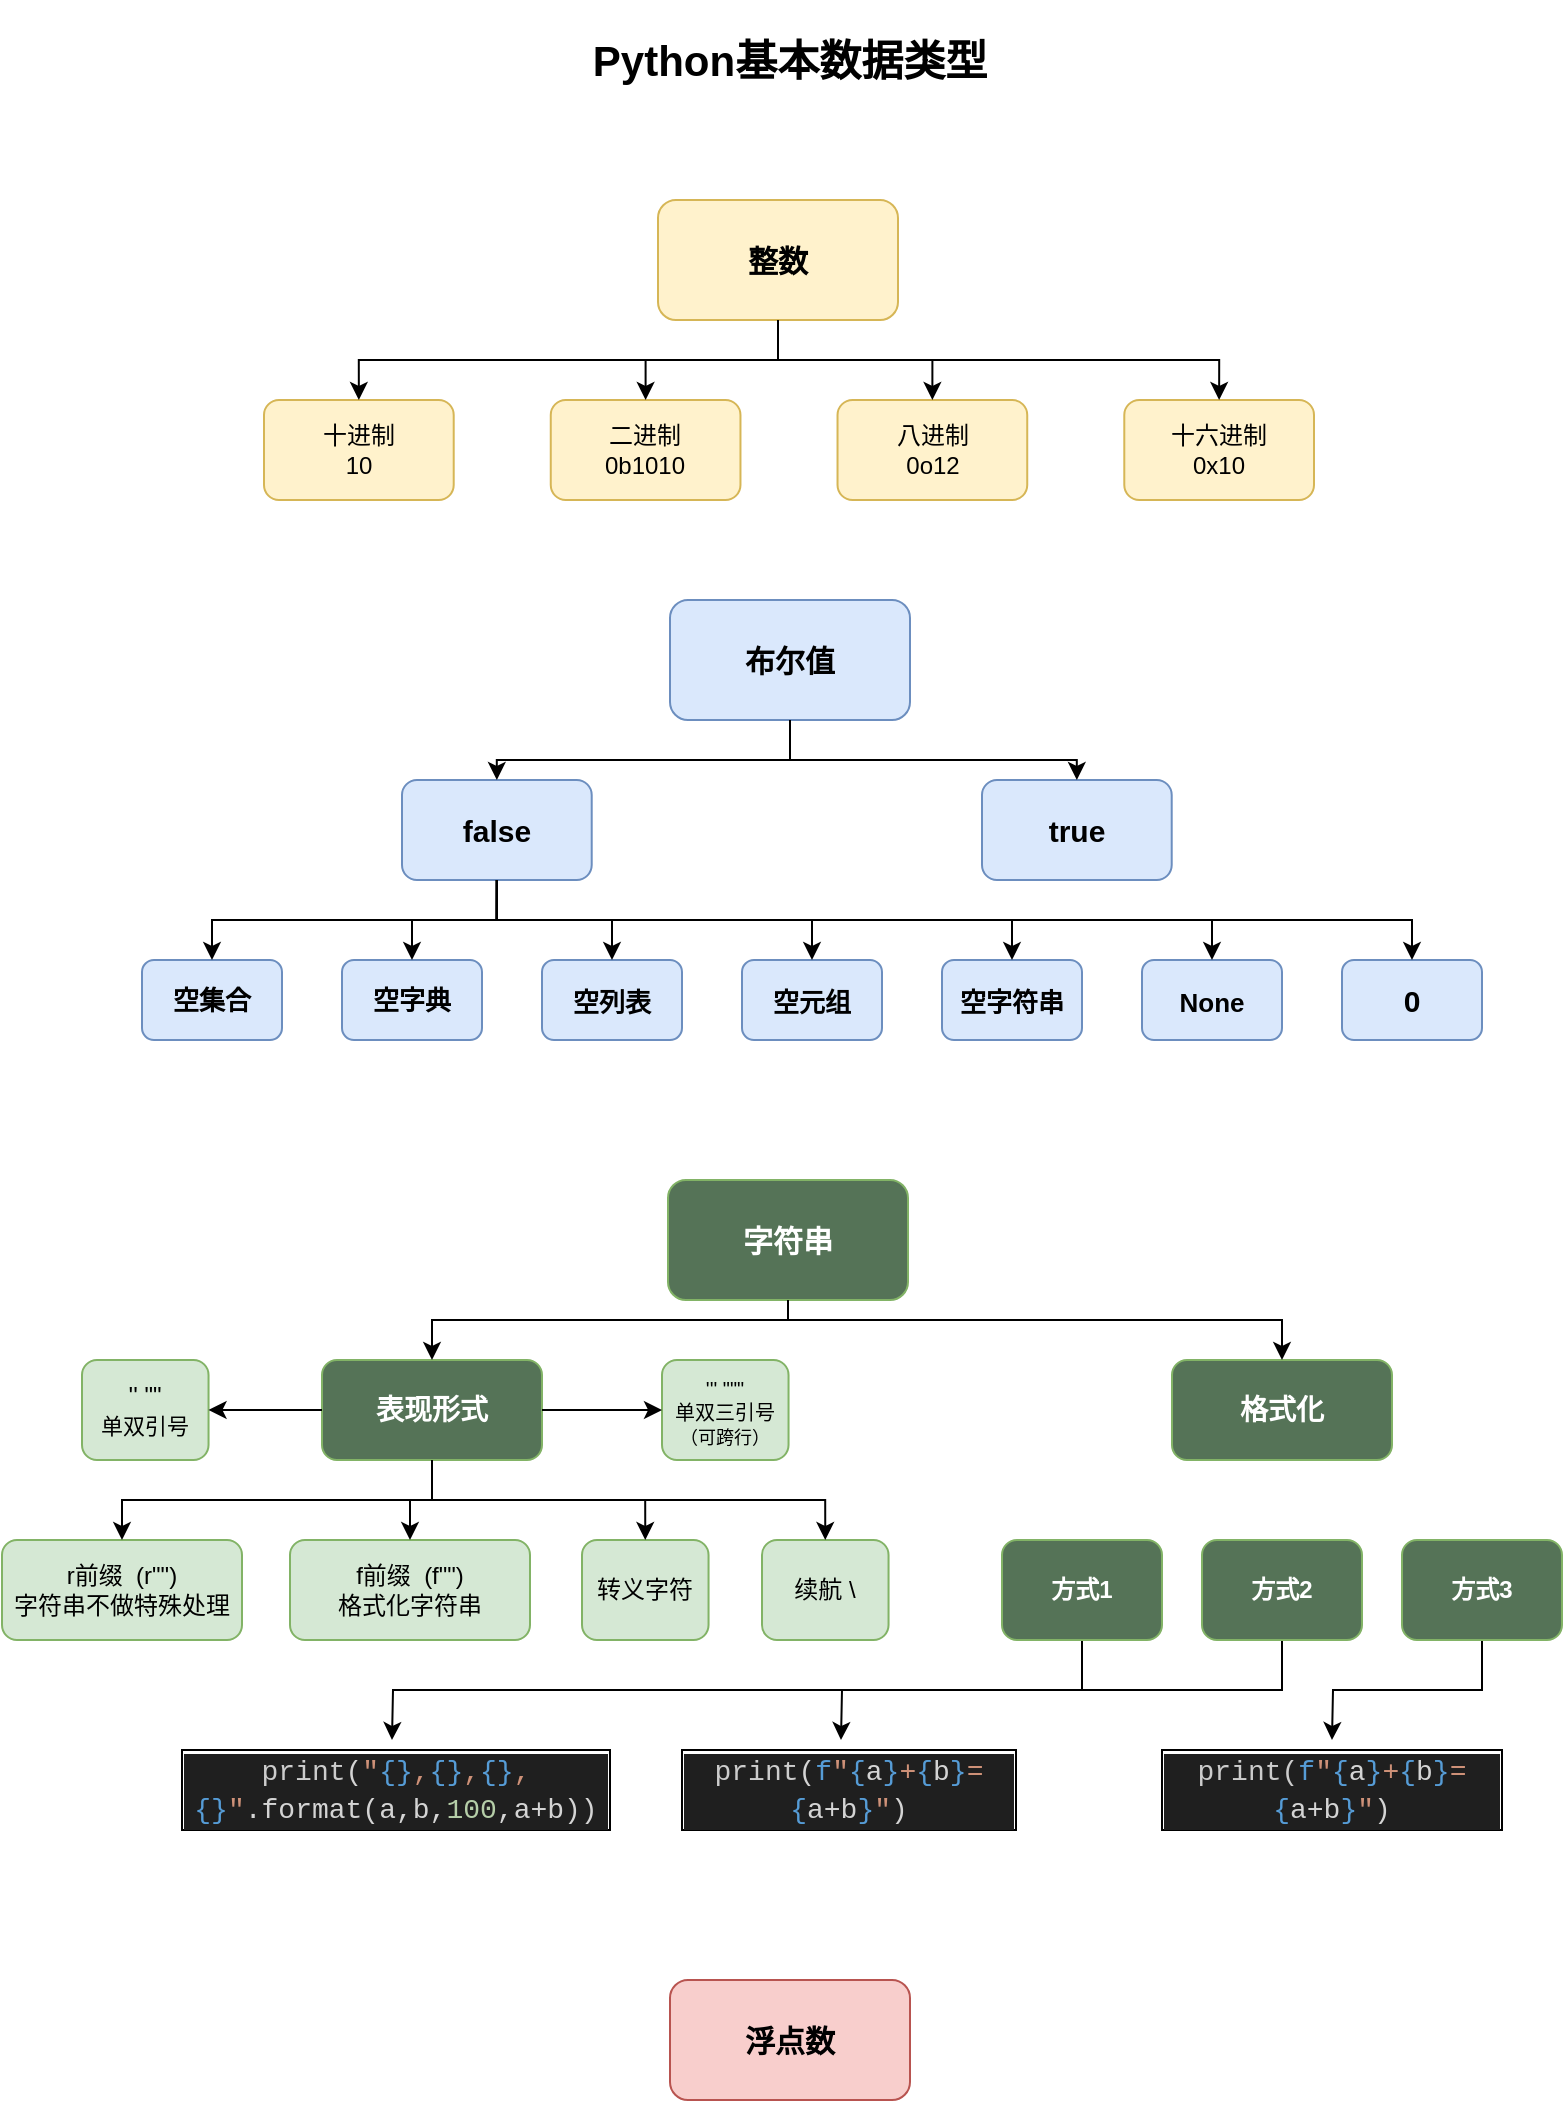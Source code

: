 <mxfile version="22.1.16" type="device">
  <diagram name="第 1 页" id="MHSJaDeuceE217Mt4Ifr">
    <mxGraphModel dx="914" dy="1414" grid="1" gridSize="10" guides="1" tooltips="1" connect="1" arrows="1" fold="1" page="1" pageScale="1" pageWidth="827" pageHeight="1169" math="0" shadow="0">
      <root>
        <mxCell id="0" />
        <mxCell id="1" parent="0" />
        <mxCell id="eBf-w2LDvlw9F7p6FqIL-1" value="Python基本数据类型" style="text;html=1;strokeColor=none;fillColor=none;align=center;verticalAlign=middle;whiteSpace=wrap;rounded=0;fontStyle=1;fontSize=21;spacingLeft=0;" vertex="1" parent="1">
          <mxGeometry x="284" y="30" width="260" height="60" as="geometry" />
        </mxCell>
        <mxCell id="eBf-w2LDvlw9F7p6FqIL-3" value="&lt;b&gt;&lt;font style=&quot;font-size: 15px;&quot;&gt;浮点数&lt;/font&gt;&lt;/b&gt;" style="rounded=1;whiteSpace=wrap;html=1;fillColor=#f8cecc;strokeColor=#b85450;" vertex="1" parent="1">
          <mxGeometry x="354" y="1020" width="120" height="60" as="geometry" />
        </mxCell>
        <mxCell id="eBf-w2LDvlw9F7p6FqIL-18" value="" style="group" vertex="1" connectable="0" parent="1">
          <mxGeometry x="151" y="130" width="525" height="150" as="geometry" />
        </mxCell>
        <mxCell id="eBf-w2LDvlw9F7p6FqIL-2" value="&lt;font size=&quot;1&quot; style=&quot;&quot;&gt;&lt;b style=&quot;font-size: 15px;&quot;&gt;整数&lt;/b&gt;&lt;/font&gt;" style="rounded=1;whiteSpace=wrap;html=1;fillColor=#fff2cc;strokeColor=#d6b656;" vertex="1" parent="eBf-w2LDvlw9F7p6FqIL-18">
          <mxGeometry x="197" width="120" height="60" as="geometry" />
        </mxCell>
        <mxCell id="eBf-w2LDvlw9F7p6FqIL-13" value="" style="group" vertex="1" connectable="0" parent="eBf-w2LDvlw9F7p6FqIL-18">
          <mxGeometry y="100" width="525" height="50" as="geometry" />
        </mxCell>
        <mxCell id="eBf-w2LDvlw9F7p6FqIL-6" value="十进制&lt;br&gt;10" style="rounded=1;whiteSpace=wrap;html=1;fillColor=#fff2cc;strokeColor=#d6b656;" vertex="1" parent="eBf-w2LDvlw9F7p6FqIL-13">
          <mxGeometry width="94.853" height="50" as="geometry" />
        </mxCell>
        <mxCell id="eBf-w2LDvlw9F7p6FqIL-10" value="二进制&lt;br&gt;0b1010" style="rounded=1;whiteSpace=wrap;html=1;fillColor=#fff2cc;strokeColor=#d6b656;" vertex="1" parent="eBf-w2LDvlw9F7p6FqIL-13">
          <mxGeometry x="143.382" width="94.853" height="50" as="geometry" />
        </mxCell>
        <mxCell id="eBf-w2LDvlw9F7p6FqIL-11" value="八进制&lt;br style=&quot;border-color: var(--border-color);&quot;&gt;0o12" style="rounded=1;whiteSpace=wrap;html=1;fillColor=#fff2cc;strokeColor=#d6b656;" vertex="1" parent="eBf-w2LDvlw9F7p6FqIL-13">
          <mxGeometry x="286.765" width="94.853" height="50" as="geometry" />
        </mxCell>
        <mxCell id="eBf-w2LDvlw9F7p6FqIL-12" value="十六进制&lt;br&gt;0x10" style="rounded=1;whiteSpace=wrap;html=1;fillColor=#fff2cc;strokeColor=#d6b656;" vertex="1" parent="eBf-w2LDvlw9F7p6FqIL-13">
          <mxGeometry x="430.147" width="94.853" height="50" as="geometry" />
        </mxCell>
        <mxCell id="eBf-w2LDvlw9F7p6FqIL-14" style="edgeStyle=orthogonalEdgeStyle;rounded=0;orthogonalLoop=1;jettySize=auto;html=1;exitX=0.5;exitY=1;exitDx=0;exitDy=0;entryX=0.5;entryY=0;entryDx=0;entryDy=0;" edge="1" parent="eBf-w2LDvlw9F7p6FqIL-18" source="eBf-w2LDvlw9F7p6FqIL-2" target="eBf-w2LDvlw9F7p6FqIL-6">
          <mxGeometry relative="1" as="geometry" />
        </mxCell>
        <mxCell id="eBf-w2LDvlw9F7p6FqIL-15" style="edgeStyle=orthogonalEdgeStyle;rounded=0;orthogonalLoop=1;jettySize=auto;html=1;exitX=0.5;exitY=1;exitDx=0;exitDy=0;entryX=0.5;entryY=0;entryDx=0;entryDy=0;" edge="1" parent="eBf-w2LDvlw9F7p6FqIL-18" source="eBf-w2LDvlw9F7p6FqIL-2" target="eBf-w2LDvlw9F7p6FqIL-10">
          <mxGeometry relative="1" as="geometry" />
        </mxCell>
        <mxCell id="eBf-w2LDvlw9F7p6FqIL-16" style="edgeStyle=orthogonalEdgeStyle;rounded=0;orthogonalLoop=1;jettySize=auto;html=1;exitX=0.5;exitY=1;exitDx=0;exitDy=0;entryX=0.5;entryY=0;entryDx=0;entryDy=0;" edge="1" parent="eBf-w2LDvlw9F7p6FqIL-18" source="eBf-w2LDvlw9F7p6FqIL-2" target="eBf-w2LDvlw9F7p6FqIL-11">
          <mxGeometry relative="1" as="geometry" />
        </mxCell>
        <mxCell id="eBf-w2LDvlw9F7p6FqIL-17" style="edgeStyle=orthogonalEdgeStyle;rounded=0;orthogonalLoop=1;jettySize=auto;html=1;exitX=0.5;exitY=1;exitDx=0;exitDy=0;entryX=0.5;entryY=0;entryDx=0;entryDy=0;" edge="1" parent="eBf-w2LDvlw9F7p6FqIL-18" source="eBf-w2LDvlw9F7p6FqIL-2" target="eBf-w2LDvlw9F7p6FqIL-12">
          <mxGeometry relative="1" as="geometry" />
        </mxCell>
        <mxCell id="eBf-w2LDvlw9F7p6FqIL-38" value="" style="group" vertex="1" connectable="0" parent="1">
          <mxGeometry x="90" y="330" width="670" height="220" as="geometry" />
        </mxCell>
        <mxCell id="eBf-w2LDvlw9F7p6FqIL-5" value="&lt;b&gt;&lt;font style=&quot;font-size: 15px;&quot;&gt;布尔值&lt;/font&gt;&lt;/b&gt;" style="rounded=1;whiteSpace=wrap;html=1;fillColor=#dae8fc;strokeColor=#6c8ebf;" vertex="1" parent="eBf-w2LDvlw9F7p6FqIL-38">
          <mxGeometry x="264" width="120" height="60" as="geometry" />
        </mxCell>
        <mxCell id="eBf-w2LDvlw9F7p6FqIL-20" value="false" style="rounded=1;whiteSpace=wrap;html=1;fillColor=#dae8fc;strokeColor=#6c8ebf;fontSize=15;fontStyle=1" vertex="1" parent="eBf-w2LDvlw9F7p6FqIL-38">
          <mxGeometry x="130" y="90" width="94.853" height="50" as="geometry" />
        </mxCell>
        <mxCell id="eBf-w2LDvlw9F7p6FqIL-29" style="edgeStyle=orthogonalEdgeStyle;rounded=0;orthogonalLoop=1;jettySize=auto;html=1;exitX=0.5;exitY=1;exitDx=0;exitDy=0;entryX=0.5;entryY=0;entryDx=0;entryDy=0;" edge="1" parent="eBf-w2LDvlw9F7p6FqIL-38" source="eBf-w2LDvlw9F7p6FqIL-5" target="eBf-w2LDvlw9F7p6FqIL-20">
          <mxGeometry relative="1" as="geometry">
            <Array as="points">
              <mxPoint x="324" y="80" />
              <mxPoint x="177" y="80" />
            </Array>
          </mxGeometry>
        </mxCell>
        <mxCell id="eBf-w2LDvlw9F7p6FqIL-21" value="true" style="rounded=1;whiteSpace=wrap;html=1;fillColor=#dae8fc;strokeColor=#6c8ebf;fontSize=15;fontStyle=1" vertex="1" parent="eBf-w2LDvlw9F7p6FqIL-38">
          <mxGeometry x="420" y="90" width="94.853" height="50" as="geometry" />
        </mxCell>
        <mxCell id="eBf-w2LDvlw9F7p6FqIL-30" style="edgeStyle=orthogonalEdgeStyle;rounded=0;orthogonalLoop=1;jettySize=auto;html=1;exitX=0.5;exitY=1;exitDx=0;exitDy=0;entryX=0.5;entryY=0;entryDx=0;entryDy=0;" edge="1" parent="eBf-w2LDvlw9F7p6FqIL-38" source="eBf-w2LDvlw9F7p6FqIL-5" target="eBf-w2LDvlw9F7p6FqIL-21">
          <mxGeometry relative="1" as="geometry">
            <Array as="points">
              <mxPoint x="324" y="80" />
              <mxPoint x="467" y="80" />
            </Array>
          </mxGeometry>
        </mxCell>
        <mxCell id="eBf-w2LDvlw9F7p6FqIL-22" value="空集合" style="rounded=1;whiteSpace=wrap;html=1;fillColor=#dae8fc;strokeColor=#6c8ebf;fontSize=13;fontStyle=1" vertex="1" parent="eBf-w2LDvlw9F7p6FqIL-38">
          <mxGeometry y="180" width="70" height="40" as="geometry" />
        </mxCell>
        <mxCell id="eBf-w2LDvlw9F7p6FqIL-31" style="edgeStyle=orthogonalEdgeStyle;rounded=0;orthogonalLoop=1;jettySize=auto;html=1;exitX=0.5;exitY=1;exitDx=0;exitDy=0;entryX=0.5;entryY=0;entryDx=0;entryDy=0;" edge="1" parent="eBf-w2LDvlw9F7p6FqIL-38" source="eBf-w2LDvlw9F7p6FqIL-20" target="eBf-w2LDvlw9F7p6FqIL-22">
          <mxGeometry relative="1" as="geometry" />
        </mxCell>
        <mxCell id="eBf-w2LDvlw9F7p6FqIL-23" value="空字典" style="rounded=1;whiteSpace=wrap;html=1;fillColor=#dae8fc;strokeColor=#6c8ebf;fontSize=13;fontStyle=1" vertex="1" parent="eBf-w2LDvlw9F7p6FqIL-38">
          <mxGeometry x="100" y="180" width="70" height="40" as="geometry" />
        </mxCell>
        <mxCell id="eBf-w2LDvlw9F7p6FqIL-32" style="edgeStyle=orthogonalEdgeStyle;rounded=0;orthogonalLoop=1;jettySize=auto;html=1;exitX=0.5;exitY=1;exitDx=0;exitDy=0;entryX=0.5;entryY=0;entryDx=0;entryDy=0;" edge="1" parent="eBf-w2LDvlw9F7p6FqIL-38" source="eBf-w2LDvlw9F7p6FqIL-20" target="eBf-w2LDvlw9F7p6FqIL-23">
          <mxGeometry relative="1" as="geometry" />
        </mxCell>
        <mxCell id="eBf-w2LDvlw9F7p6FqIL-24" value="&lt;font style=&quot;font-size: 13px;&quot;&gt;空列表&lt;/font&gt;" style="rounded=1;whiteSpace=wrap;html=1;fillColor=#dae8fc;strokeColor=#6c8ebf;fontSize=15;fontStyle=1" vertex="1" parent="eBf-w2LDvlw9F7p6FqIL-38">
          <mxGeometry x="200" y="180" width="70" height="40" as="geometry" />
        </mxCell>
        <mxCell id="eBf-w2LDvlw9F7p6FqIL-33" style="edgeStyle=orthogonalEdgeStyle;rounded=0;orthogonalLoop=1;jettySize=auto;html=1;exitX=0.5;exitY=1;exitDx=0;exitDy=0;entryX=0.5;entryY=0;entryDx=0;entryDy=0;" edge="1" parent="eBf-w2LDvlw9F7p6FqIL-38" source="eBf-w2LDvlw9F7p6FqIL-20" target="eBf-w2LDvlw9F7p6FqIL-24">
          <mxGeometry relative="1" as="geometry" />
        </mxCell>
        <mxCell id="eBf-w2LDvlw9F7p6FqIL-25" value="&lt;font style=&quot;font-size: 13px;&quot;&gt;空元组&lt;/font&gt;" style="rounded=1;whiteSpace=wrap;html=1;fillColor=#dae8fc;strokeColor=#6c8ebf;fontSize=15;fontStyle=1" vertex="1" parent="eBf-w2LDvlw9F7p6FqIL-38">
          <mxGeometry x="300" y="180" width="70" height="40" as="geometry" />
        </mxCell>
        <mxCell id="eBf-w2LDvlw9F7p6FqIL-34" style="edgeStyle=orthogonalEdgeStyle;rounded=0;orthogonalLoop=1;jettySize=auto;html=1;exitX=0.5;exitY=1;exitDx=0;exitDy=0;entryX=0.5;entryY=0;entryDx=0;entryDy=0;" edge="1" parent="eBf-w2LDvlw9F7p6FqIL-38" source="eBf-w2LDvlw9F7p6FqIL-20" target="eBf-w2LDvlw9F7p6FqIL-25">
          <mxGeometry relative="1" as="geometry" />
        </mxCell>
        <mxCell id="eBf-w2LDvlw9F7p6FqIL-26" value="&lt;font style=&quot;font-size: 13px;&quot;&gt;空字符串&lt;/font&gt;" style="rounded=1;whiteSpace=wrap;html=1;fillColor=#dae8fc;strokeColor=#6c8ebf;fontSize=15;fontStyle=1" vertex="1" parent="eBf-w2LDvlw9F7p6FqIL-38">
          <mxGeometry x="400" y="180" width="70" height="40" as="geometry" />
        </mxCell>
        <mxCell id="eBf-w2LDvlw9F7p6FqIL-35" style="edgeStyle=orthogonalEdgeStyle;rounded=0;orthogonalLoop=1;jettySize=auto;html=1;exitX=0.5;exitY=1;exitDx=0;exitDy=0;entryX=0.5;entryY=0;entryDx=0;entryDy=0;" edge="1" parent="eBf-w2LDvlw9F7p6FqIL-38" source="eBf-w2LDvlw9F7p6FqIL-20" target="eBf-w2LDvlw9F7p6FqIL-26">
          <mxGeometry relative="1" as="geometry" />
        </mxCell>
        <mxCell id="eBf-w2LDvlw9F7p6FqIL-27" value="&lt;font style=&quot;font-size: 13px;&quot;&gt;None&lt;/font&gt;" style="rounded=1;whiteSpace=wrap;html=1;fillColor=#dae8fc;strokeColor=#6c8ebf;fontSize=15;fontStyle=1" vertex="1" parent="eBf-w2LDvlw9F7p6FqIL-38">
          <mxGeometry x="500" y="180" width="70" height="40" as="geometry" />
        </mxCell>
        <mxCell id="eBf-w2LDvlw9F7p6FqIL-36" style="edgeStyle=orthogonalEdgeStyle;rounded=0;orthogonalLoop=1;jettySize=auto;html=1;exitX=0.5;exitY=1;exitDx=0;exitDy=0;entryX=0.5;entryY=0;entryDx=0;entryDy=0;" edge="1" parent="eBf-w2LDvlw9F7p6FqIL-38" source="eBf-w2LDvlw9F7p6FqIL-20" target="eBf-w2LDvlw9F7p6FqIL-27">
          <mxGeometry relative="1" as="geometry" />
        </mxCell>
        <mxCell id="eBf-w2LDvlw9F7p6FqIL-28" value="0" style="rounded=1;whiteSpace=wrap;html=1;fillColor=#dae8fc;strokeColor=#6c8ebf;fontSize=15;fontStyle=1" vertex="1" parent="eBf-w2LDvlw9F7p6FqIL-38">
          <mxGeometry x="600" y="180" width="70" height="40" as="geometry" />
        </mxCell>
        <mxCell id="eBf-w2LDvlw9F7p6FqIL-37" style="edgeStyle=orthogonalEdgeStyle;rounded=0;orthogonalLoop=1;jettySize=auto;html=1;exitX=0.5;exitY=1;exitDx=0;exitDy=0;entryX=0.5;entryY=0;entryDx=0;entryDy=0;" edge="1" parent="eBf-w2LDvlw9F7p6FqIL-38" source="eBf-w2LDvlw9F7p6FqIL-20" target="eBf-w2LDvlw9F7p6FqIL-28">
          <mxGeometry relative="1" as="geometry" />
        </mxCell>
        <mxCell id="eBf-w2LDvlw9F7p6FqIL-71" value="" style="group" vertex="1" connectable="0" parent="1">
          <mxGeometry x="20" y="620" width="780" height="325" as="geometry" />
        </mxCell>
        <mxCell id="eBf-w2LDvlw9F7p6FqIL-4" value="&lt;b&gt;&lt;font style=&quot;font-size: 15px;&quot;&gt;字符串&lt;/font&gt;&lt;/b&gt;" style="rounded=1;whiteSpace=wrap;html=1;fillColor=#557357;strokeColor=#82b366;gradientColor=none;fontColor=#FFFFFF;" vertex="1" parent="eBf-w2LDvlw9F7p6FqIL-71">
          <mxGeometry x="333" width="120" height="60" as="geometry" />
        </mxCell>
        <mxCell id="eBf-w2LDvlw9F7p6FqIL-39" value="&lt;b&gt;&lt;font style=&quot;font-size: 14px;&quot;&gt;表现形式&lt;/font&gt;&lt;/b&gt;" style="rounded=1;whiteSpace=wrap;html=1;fillColor=#557357;strokeColor=#82b366;gradientColor=none;fontColor=#FFFFFF;" vertex="1" parent="eBf-w2LDvlw9F7p6FqIL-71">
          <mxGeometry x="160" y="90" width="110" height="50" as="geometry" />
        </mxCell>
        <mxCell id="eBf-w2LDvlw9F7p6FqIL-57" style="edgeStyle=orthogonalEdgeStyle;rounded=0;orthogonalLoop=1;jettySize=auto;html=1;exitX=0.5;exitY=1;exitDx=0;exitDy=0;entryX=0.5;entryY=0;entryDx=0;entryDy=0;" edge="1" parent="eBf-w2LDvlw9F7p6FqIL-71" source="eBf-w2LDvlw9F7p6FqIL-4" target="eBf-w2LDvlw9F7p6FqIL-39">
          <mxGeometry relative="1" as="geometry">
            <Array as="points">
              <mxPoint x="393" y="70" />
              <mxPoint x="215" y="70" />
            </Array>
          </mxGeometry>
        </mxCell>
        <mxCell id="eBf-w2LDvlw9F7p6FqIL-40" value="&lt;b&gt;&lt;font style=&quot;font-size: 14px;&quot;&gt;格式化&lt;/font&gt;&lt;/b&gt;" style="rounded=1;whiteSpace=wrap;html=1;fillColor=#557357;strokeColor=#82b366;gradientColor=none;fontColor=#FFFFFF;" vertex="1" parent="eBf-w2LDvlw9F7p6FqIL-71">
          <mxGeometry x="585" y="90" width="110" height="50" as="geometry" />
        </mxCell>
        <mxCell id="eBf-w2LDvlw9F7p6FqIL-58" style="edgeStyle=orthogonalEdgeStyle;rounded=0;orthogonalLoop=1;jettySize=auto;html=1;exitX=0.5;exitY=1;exitDx=0;exitDy=0;entryX=0.5;entryY=0;entryDx=0;entryDy=0;" edge="1" parent="eBf-w2LDvlw9F7p6FqIL-71" source="eBf-w2LDvlw9F7p6FqIL-4" target="eBf-w2LDvlw9F7p6FqIL-40">
          <mxGeometry relative="1" as="geometry">
            <Array as="points">
              <mxPoint x="393" y="70" />
              <mxPoint x="640" y="70" />
            </Array>
          </mxGeometry>
        </mxCell>
        <mxCell id="eBf-w2LDvlw9F7p6FqIL-42" value="&#39;&#39; &quot;&quot;&lt;br&gt;&lt;font style=&quot;font-size: 11px;&quot;&gt;单双引号&lt;/font&gt;" style="rounded=1;whiteSpace=wrap;html=1;fillColor=#d5e8d4;strokeColor=#82b366;" vertex="1" parent="eBf-w2LDvlw9F7p6FqIL-71">
          <mxGeometry x="40" y="90" width="63.269" height="50" as="geometry" />
        </mxCell>
        <mxCell id="eBf-w2LDvlw9F7p6FqIL-51" style="edgeStyle=orthogonalEdgeStyle;rounded=0;orthogonalLoop=1;jettySize=auto;html=1;exitX=0;exitY=0.5;exitDx=0;exitDy=0;entryX=1;entryY=0.5;entryDx=0;entryDy=0;" edge="1" parent="eBf-w2LDvlw9F7p6FqIL-71" source="eBf-w2LDvlw9F7p6FqIL-39" target="eBf-w2LDvlw9F7p6FqIL-42">
          <mxGeometry relative="1" as="geometry" />
        </mxCell>
        <mxCell id="eBf-w2LDvlw9F7p6FqIL-43" value="r前缀&amp;nbsp; (r&quot;&quot;)&lt;br&gt;字符串不做特殊处理" style="rounded=1;whiteSpace=wrap;html=1;fillColor=#d5e8d4;strokeColor=#82b366;" vertex="1" parent="eBf-w2LDvlw9F7p6FqIL-71">
          <mxGeometry y="180" width="120" height="50" as="geometry" />
        </mxCell>
        <mxCell id="eBf-w2LDvlw9F7p6FqIL-53" style="edgeStyle=orthogonalEdgeStyle;rounded=0;orthogonalLoop=1;jettySize=auto;html=1;exitX=0.5;exitY=1;exitDx=0;exitDy=0;entryX=0.5;entryY=0;entryDx=0;entryDy=0;" edge="1" parent="eBf-w2LDvlw9F7p6FqIL-71" source="eBf-w2LDvlw9F7p6FqIL-39" target="eBf-w2LDvlw9F7p6FqIL-43">
          <mxGeometry relative="1" as="geometry" />
        </mxCell>
        <mxCell id="eBf-w2LDvlw9F7p6FqIL-46" value="转义字符" style="rounded=1;whiteSpace=wrap;html=1;fillColor=#d5e8d4;strokeColor=#82b366;" vertex="1" parent="eBf-w2LDvlw9F7p6FqIL-71">
          <mxGeometry x="290.005" y="180" width="63.269" height="50" as="geometry" />
        </mxCell>
        <mxCell id="eBf-w2LDvlw9F7p6FqIL-55" style="edgeStyle=orthogonalEdgeStyle;rounded=0;orthogonalLoop=1;jettySize=auto;html=1;exitX=0.5;exitY=1;exitDx=0;exitDy=0;entryX=0.5;entryY=0;entryDx=0;entryDy=0;" edge="1" parent="eBf-w2LDvlw9F7p6FqIL-71" source="eBf-w2LDvlw9F7p6FqIL-39" target="eBf-w2LDvlw9F7p6FqIL-46">
          <mxGeometry relative="1" as="geometry" />
        </mxCell>
        <mxCell id="eBf-w2LDvlw9F7p6FqIL-47" value="&lt;p style=&quot;line-height: 120%; font-size: 10px;&quot;&gt;&lt;font style=&quot;font-size: 10px;&quot;&gt;&#39;&#39;&#39; &quot;&quot;&quot;&lt;br&gt;&lt;font style=&quot;font-size: 10px;&quot;&gt;单双三引号&lt;/font&gt;&lt;/font&gt;&lt;span style=&quot;font-size: 9px; background-color: initial;&quot;&gt;（可跨行）&lt;/span&gt;&lt;/p&gt;" style="rounded=1;html=1;fillColor=#d5e8d4;strokeColor=#82b366;spacingTop=2;whiteSpace=wrap;spacingBottom=0;" vertex="1" parent="eBf-w2LDvlw9F7p6FqIL-71">
          <mxGeometry x="330.001" y="90" width="63.269" height="50" as="geometry" />
        </mxCell>
        <mxCell id="eBf-w2LDvlw9F7p6FqIL-52" style="edgeStyle=orthogonalEdgeStyle;rounded=0;orthogonalLoop=1;jettySize=auto;html=1;exitX=1;exitY=0.5;exitDx=0;exitDy=0;entryX=0;entryY=0.5;entryDx=0;entryDy=0;" edge="1" parent="eBf-w2LDvlw9F7p6FqIL-71" source="eBf-w2LDvlw9F7p6FqIL-39" target="eBf-w2LDvlw9F7p6FqIL-47">
          <mxGeometry relative="1" as="geometry" />
        </mxCell>
        <mxCell id="eBf-w2LDvlw9F7p6FqIL-49" value="f前缀&amp;nbsp; (f&quot;&quot;)&lt;br&gt;格式化字符串" style="rounded=1;whiteSpace=wrap;html=1;fillColor=#d5e8d4;strokeColor=#82b366;" vertex="1" parent="eBf-w2LDvlw9F7p6FqIL-71">
          <mxGeometry x="144" y="180" width="120" height="50" as="geometry" />
        </mxCell>
        <mxCell id="eBf-w2LDvlw9F7p6FqIL-54" style="edgeStyle=orthogonalEdgeStyle;rounded=0;orthogonalLoop=1;jettySize=auto;html=1;exitX=0.5;exitY=1;exitDx=0;exitDy=0;entryX=0.5;entryY=0;entryDx=0;entryDy=0;" edge="1" parent="eBf-w2LDvlw9F7p6FqIL-71" source="eBf-w2LDvlw9F7p6FqIL-39" target="eBf-w2LDvlw9F7p6FqIL-49">
          <mxGeometry relative="1" as="geometry" />
        </mxCell>
        <mxCell id="eBf-w2LDvlw9F7p6FqIL-50" value="续航 \" style="rounded=1;whiteSpace=wrap;html=1;fillColor=#d5e8d4;strokeColor=#82b366;" vertex="1" parent="eBf-w2LDvlw9F7p6FqIL-71">
          <mxGeometry x="380.005" y="180" width="63.269" height="50" as="geometry" />
        </mxCell>
        <mxCell id="eBf-w2LDvlw9F7p6FqIL-56" style="edgeStyle=orthogonalEdgeStyle;rounded=0;orthogonalLoop=1;jettySize=auto;html=1;exitX=0.5;exitY=1;exitDx=0;exitDy=0;entryX=0.5;entryY=0;entryDx=0;entryDy=0;" edge="1" parent="eBf-w2LDvlw9F7p6FqIL-71" source="eBf-w2LDvlw9F7p6FqIL-39" target="eBf-w2LDvlw9F7p6FqIL-50">
          <mxGeometry relative="1" as="geometry" />
        </mxCell>
        <mxCell id="eBf-w2LDvlw9F7p6FqIL-65" style="edgeStyle=orthogonalEdgeStyle;rounded=0;orthogonalLoop=1;jettySize=auto;html=1;exitX=0.5;exitY=1;exitDx=0;exitDy=0;entryX=0.5;entryY=0;entryDx=0;entryDy=0;" edge="1" parent="eBf-w2LDvlw9F7p6FqIL-71" source="eBf-w2LDvlw9F7p6FqIL-59">
          <mxGeometry relative="1" as="geometry">
            <mxPoint x="195" y="280" as="targetPoint" />
          </mxGeometry>
        </mxCell>
        <mxCell id="eBf-w2LDvlw9F7p6FqIL-59" value="&lt;b&gt;方式1&lt;/b&gt;" style="rounded=1;whiteSpace=wrap;html=1;fillColor=#557357;strokeColor=#82b366;fontColor=#FFFFFF;gradientColor=none;" vertex="1" parent="eBf-w2LDvlw9F7p6FqIL-71">
          <mxGeometry x="500" y="180" width="80" height="50" as="geometry" />
        </mxCell>
        <mxCell id="eBf-w2LDvlw9F7p6FqIL-66" style="edgeStyle=orthogonalEdgeStyle;rounded=0;orthogonalLoop=1;jettySize=auto;html=1;exitX=0.5;exitY=1;exitDx=0;exitDy=0;entryX=0.5;entryY=0;entryDx=0;entryDy=0;" edge="1" parent="eBf-w2LDvlw9F7p6FqIL-71" source="eBf-w2LDvlw9F7p6FqIL-60">
          <mxGeometry relative="1" as="geometry">
            <mxPoint x="419.5" y="280" as="targetPoint" />
          </mxGeometry>
        </mxCell>
        <mxCell id="eBf-w2LDvlw9F7p6FqIL-60" value="&lt;b&gt;方式2&lt;/b&gt;" style="rounded=1;whiteSpace=wrap;html=1;fillColor=#557357;strokeColor=#82b366;fontColor=#FFFFFF;gradientColor=none;" vertex="1" parent="eBf-w2LDvlw9F7p6FqIL-71">
          <mxGeometry x="600" y="180" width="80" height="50" as="geometry" />
        </mxCell>
        <mxCell id="eBf-w2LDvlw9F7p6FqIL-67" style="edgeStyle=orthogonalEdgeStyle;rounded=0;orthogonalLoop=1;jettySize=auto;html=1;exitX=0.5;exitY=1;exitDx=0;exitDy=0;entryX=0.5;entryY=0;entryDx=0;entryDy=0;" edge="1" parent="eBf-w2LDvlw9F7p6FqIL-71" source="eBf-w2LDvlw9F7p6FqIL-61">
          <mxGeometry relative="1" as="geometry">
            <mxPoint x="665" y="280" as="targetPoint" />
          </mxGeometry>
        </mxCell>
        <mxCell id="eBf-w2LDvlw9F7p6FqIL-61" value="&lt;b&gt;方式3&lt;/b&gt;" style="rounded=1;whiteSpace=wrap;html=1;fillColor=#557357;strokeColor=#82b366;fontColor=#FFFFFF;gradientColor=none;" vertex="1" parent="eBf-w2LDvlw9F7p6FqIL-71">
          <mxGeometry x="700" y="180" width="80" height="50" as="geometry" />
        </mxCell>
        <mxCell id="eBf-w2LDvlw9F7p6FqIL-68" value="&lt;div style=&quot;color: rgb(204, 204, 204); background-color: rgb(31, 31, 31); font-family: Consolas, &amp;quot;Courier New&amp;quot;, monospace; font-size: 14px; line-height: 19px;&quot;&gt;print&lt;span style=&quot;color: #d4d4d4;&quot;&gt;(&lt;/span&gt;&lt;span style=&quot;color: #ce9178;&quot;&gt;&quot;&lt;/span&gt;&lt;span style=&quot;color: #569cd6;&quot;&gt;{}&lt;/span&gt;&lt;span style=&quot;color: #ce9178;&quot;&gt;,&lt;/span&gt;&lt;span style=&quot;color: #569cd6;&quot;&gt;{}&lt;/span&gt;&lt;span style=&quot;color: #ce9178;&quot;&gt;,&lt;/span&gt;&lt;span style=&quot;color: #569cd6;&quot;&gt;{}&lt;/span&gt;&lt;span style=&quot;color: #ce9178;&quot;&gt;,&lt;/span&gt;&lt;span style=&quot;color: #569cd6;&quot;&gt;{}&lt;/span&gt;&lt;span style=&quot;color: #ce9178;&quot;&gt;&quot;&lt;/span&gt;&lt;span style=&quot;color: #d4d4d4;&quot;&gt;.format(a,b,&lt;/span&gt;&lt;span style=&quot;color: #b5cea8;&quot;&gt;100&lt;/span&gt;&lt;span style=&quot;color: #d4d4d4;&quot;&gt;,a+b))&lt;/span&gt;&lt;/div&gt;" style="rounded=0;whiteSpace=wrap;html=1;" vertex="1" parent="eBf-w2LDvlw9F7p6FqIL-71">
          <mxGeometry x="90" y="285" width="214" height="40" as="geometry" />
        </mxCell>
        <mxCell id="eBf-w2LDvlw9F7p6FqIL-69" value="&lt;div style=&quot;color: rgb(204, 204, 204); background-color: rgb(31, 31, 31); font-family: Consolas, &amp;quot;Courier New&amp;quot;, monospace; font-size: 14px; line-height: 19px;&quot;&gt;&lt;div style=&quot;line-height: 19px;&quot;&gt;print&lt;span style=&quot;color: #d4d4d4;&quot;&gt;(&lt;/span&gt;&lt;span style=&quot;color: #569cd6;&quot;&gt;f&lt;/span&gt;&lt;span style=&quot;color: #ce9178;&quot;&gt;&quot;&lt;/span&gt;&lt;span style=&quot;color: #569cd6;&quot;&gt;{&lt;/span&gt;&lt;span style=&quot;color: #d4d4d4;&quot;&gt;a&lt;/span&gt;&lt;span style=&quot;color: #569cd6;&quot;&gt;}&lt;/span&gt;&lt;span style=&quot;color: #ce9178;&quot;&gt;+&lt;/span&gt;&lt;span style=&quot;color: #569cd6;&quot;&gt;{&lt;/span&gt;&lt;span style=&quot;color: #d4d4d4;&quot;&gt;b&lt;/span&gt;&lt;span style=&quot;color: #569cd6;&quot;&gt;}&lt;/span&gt;&lt;span style=&quot;color: #ce9178;&quot;&gt;=&lt;/span&gt;&lt;span style=&quot;color: #569cd6;&quot;&gt;{&lt;/span&gt;&lt;span style=&quot;color: #d4d4d4;&quot;&gt;a+b&lt;/span&gt;&lt;span style=&quot;color: #569cd6;&quot;&gt;}&lt;/span&gt;&lt;span style=&quot;color: #ce9178;&quot;&gt;&quot;&lt;/span&gt;&lt;span style=&quot;color: #d4d4d4;&quot;&gt;)&lt;/span&gt;&lt;/div&gt;&lt;/div&gt;" style="rounded=0;whiteSpace=wrap;html=1;" vertex="1" parent="eBf-w2LDvlw9F7p6FqIL-71">
          <mxGeometry x="340" y="285" width="167" height="40" as="geometry" />
        </mxCell>
        <mxCell id="eBf-w2LDvlw9F7p6FqIL-70" value="&lt;div style=&quot;color: rgb(204, 204, 204); background-color: rgb(31, 31, 31); font-family: Consolas, &amp;quot;Courier New&amp;quot;, monospace; font-size: 14px; line-height: 19px;&quot;&gt;&lt;div style=&quot;line-height: 19px;&quot;&gt;print(&lt;span style=&quot;border-color: var(--border-color); color: rgb(86, 156, 214);&quot;&gt;f&lt;/span&gt;&lt;span style=&quot;border-color: var(--border-color); color: rgb(206, 145, 120);&quot;&gt;&quot;&lt;/span&gt;&lt;span style=&quot;border-color: var(--border-color); color: rgb(86, 156, 214);&quot;&gt;{&lt;/span&gt;&lt;span style=&quot;border-color: var(--border-color); color: rgb(212, 212, 212);&quot;&gt;a&lt;/span&gt;&lt;span style=&quot;border-color: var(--border-color); color: rgb(86, 156, 214);&quot;&gt;}&lt;/span&gt;&lt;span style=&quot;border-color: var(--border-color); color: rgb(206, 145, 120);&quot;&gt;+&lt;/span&gt;&lt;span style=&quot;border-color: var(--border-color); color: rgb(86, 156, 214);&quot;&gt;{&lt;/span&gt;&lt;span style=&quot;border-color: var(--border-color); color: rgb(212, 212, 212);&quot;&gt;b&lt;/span&gt;&lt;span style=&quot;border-color: var(--border-color); color: rgb(86, 156, 214);&quot;&gt;}&lt;/span&gt;&lt;span style=&quot;border-color: var(--border-color); color: rgb(206, 145, 120);&quot;&gt;=&lt;/span&gt;&lt;span style=&quot;border-color: var(--border-color); color: rgb(86, 156, 214);&quot;&gt;{&lt;/span&gt;&lt;span style=&quot;border-color: var(--border-color); color: rgb(212, 212, 212);&quot;&gt;a+b&lt;/span&gt;&lt;span style=&quot;border-color: var(--border-color); color: rgb(86, 156, 214);&quot;&gt;}&lt;/span&gt;&lt;span style=&quot;border-color: var(--border-color); color: rgb(206, 145, 120);&quot;&gt;&quot;&lt;/span&gt;&lt;span style=&quot;border-color: var(--border-color); color: rgb(212, 212, 212);&quot;&gt;)&lt;/span&gt;&lt;br&gt;&lt;/div&gt;&lt;/div&gt;" style="rounded=0;whiteSpace=wrap;html=1;" vertex="1" parent="eBf-w2LDvlw9F7p6FqIL-71">
          <mxGeometry x="580" y="285" width="170" height="40" as="geometry" />
        </mxCell>
      </root>
    </mxGraphModel>
  </diagram>
</mxfile>
